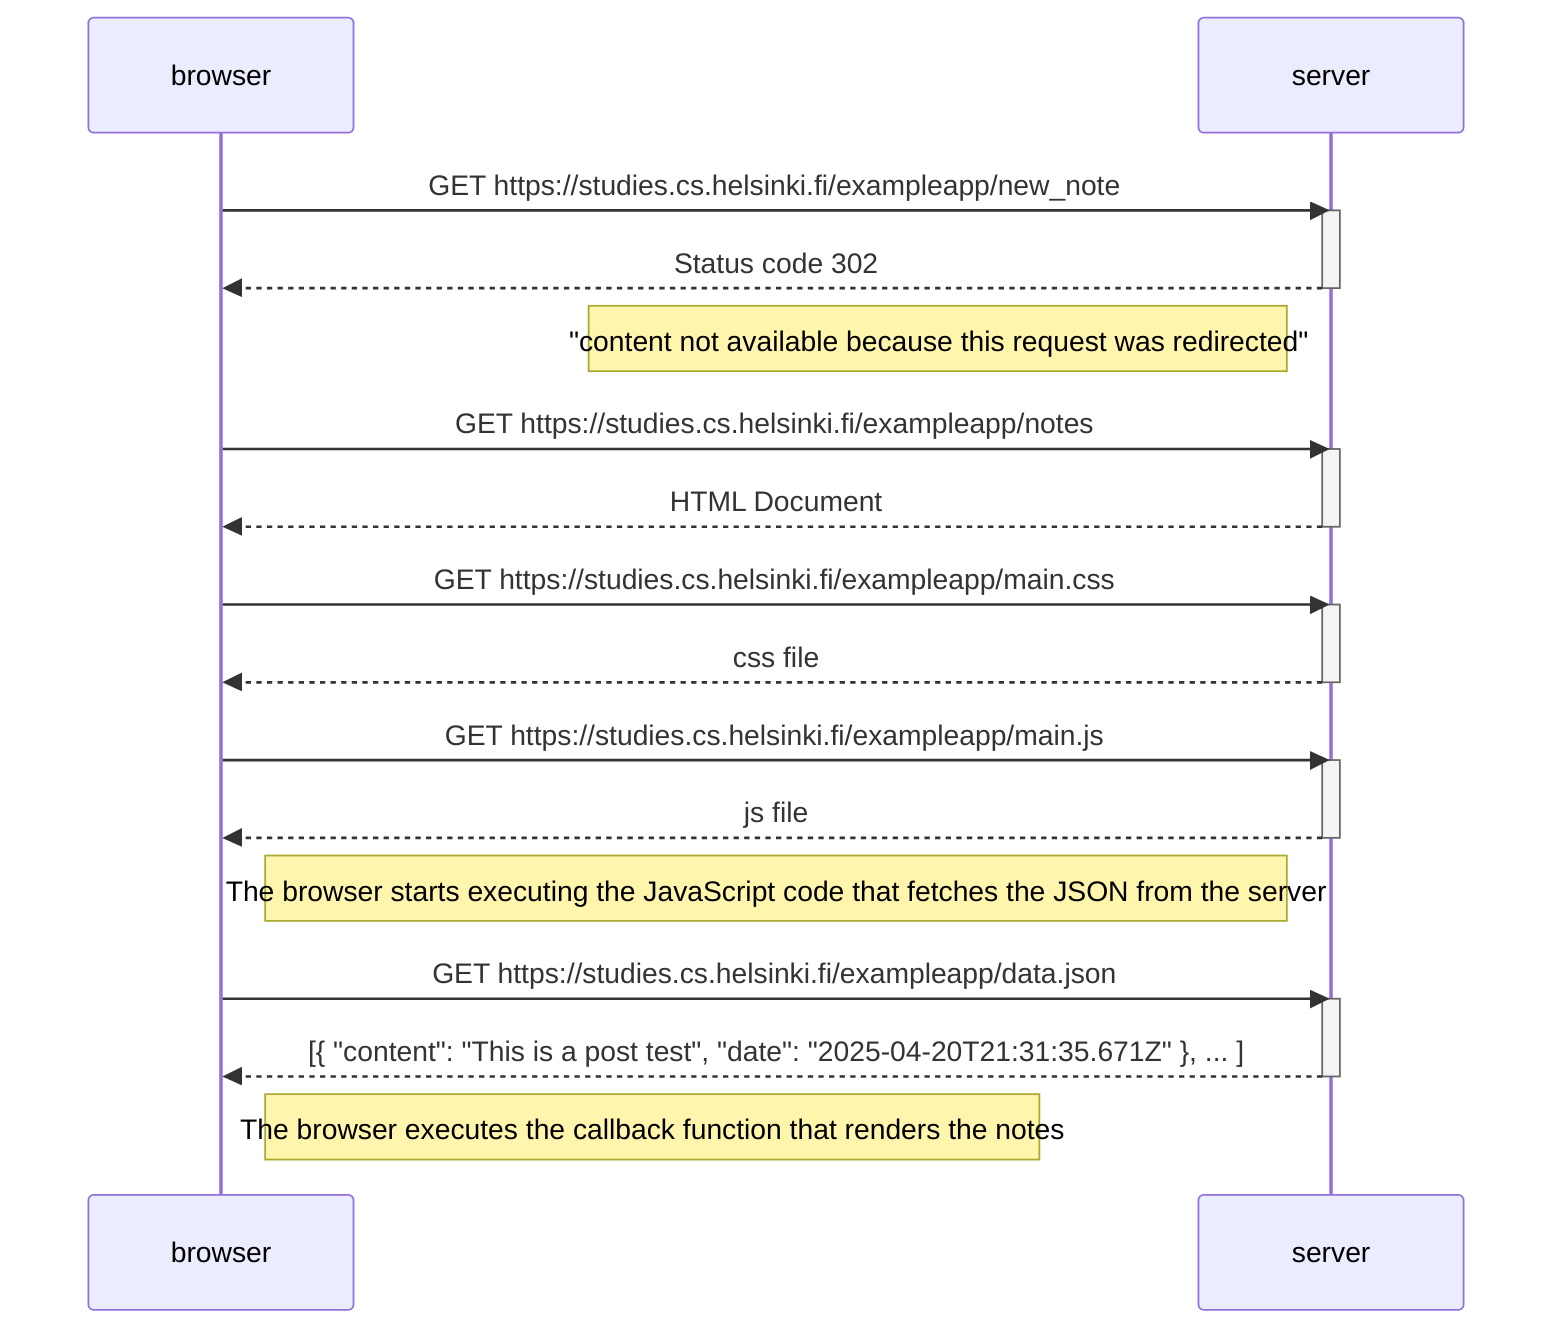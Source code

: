 sequenceDiagram
    participant browser
    participant server
    
    browser->>server: GET https://studies.cs.helsinki.fi/exampleapp/new_note
    activate server
    server-->>browser: Status code 302
    deactivate server

    Note left of server: "content not available because this request was redirected"


    browser->>server: GET https://studies.cs.helsinki.fi/exampleapp/notes
    activate server
    server-->>browser: HTML Document
    deactivate server

    browser->>server: GET https://studies.cs.helsinki.fi/exampleapp/main.css
    activate server
    server-->>browser: css file
    deactivate server

    browser->>server: GET https://studies.cs.helsinki.fi/exampleapp/main.js
    activate server
    server-->>browser: js file
    deactivate server

    Note right of browser: The browser starts executing the JavaScript code that fetches the JSON from the server

    browser->>server: GET https://studies.cs.helsinki.fi/exampleapp/data.json
    activate server
    server-->>browser: [{ "content": "This is a post test", "date": "2025-04-20T21:31:35.671Z" }, ... ]
    deactivate server

    Note right of browser: The browser executes the callback function that renders the notes